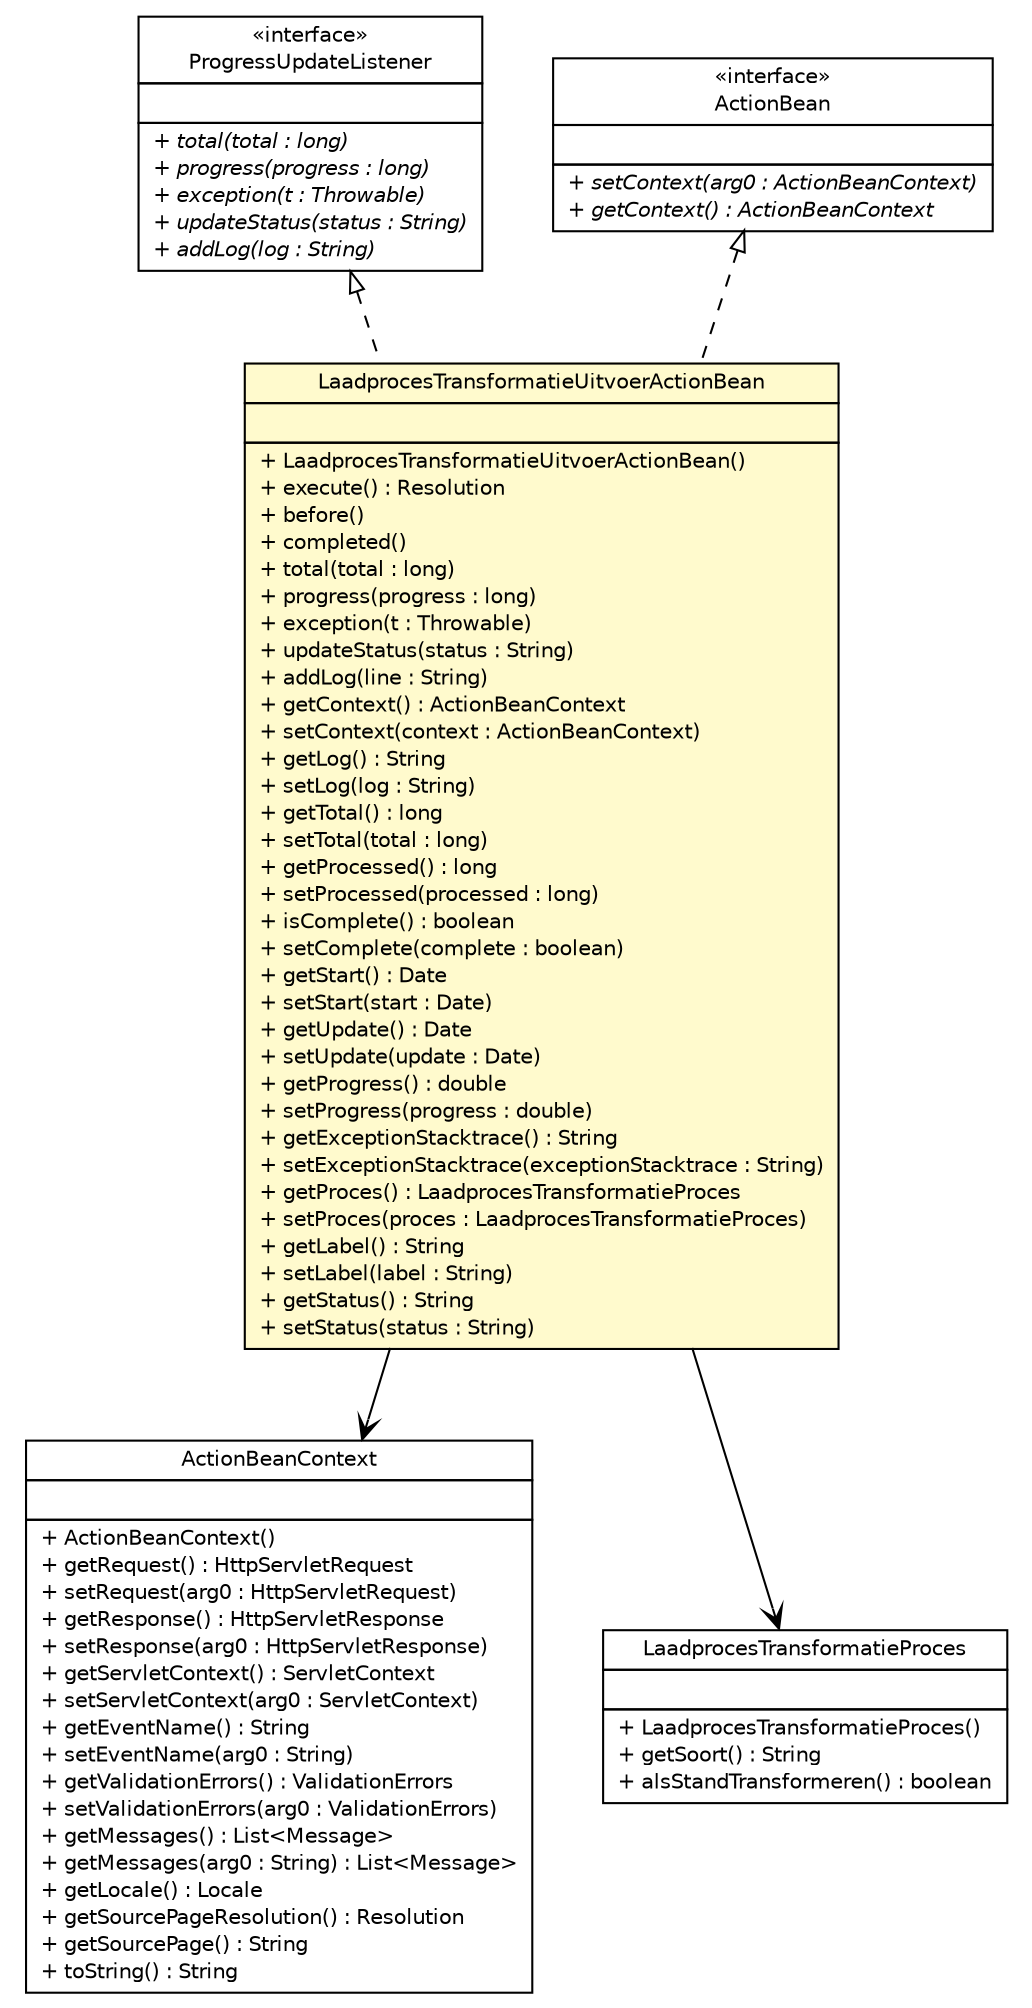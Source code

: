 #!/usr/local/bin/dot
#
# Class diagram 
# Generated by UMLGraph version R5_6-24-gf6e263 (http://www.umlgraph.org/)
#

digraph G {
	edge [fontname="Helvetica",fontsize=10,labelfontname="Helvetica",labelfontsize=10];
	node [fontname="Helvetica",fontsize=10,shape=plaintext];
	nodesep=0.25;
	ranksep=0.5;
	// nl.b3p.brmo.service.stripes.LaadprocesTransformatieUitvoerActionBean
	c1530 [label=<<table title="nl.b3p.brmo.service.stripes.LaadprocesTransformatieUitvoerActionBean" border="0" cellborder="1" cellspacing="0" cellpadding="2" port="p" bgcolor="lemonChiffon" href="./LaadprocesTransformatieUitvoerActionBean.html">
		<tr><td><table border="0" cellspacing="0" cellpadding="1">
<tr><td align="center" balign="center"> LaadprocesTransformatieUitvoerActionBean </td></tr>
		</table></td></tr>
		<tr><td><table border="0" cellspacing="0" cellpadding="1">
<tr><td align="left" balign="left">  </td></tr>
		</table></td></tr>
		<tr><td><table border="0" cellspacing="0" cellpadding="1">
<tr><td align="left" balign="left"> + LaadprocesTransformatieUitvoerActionBean() </td></tr>
<tr><td align="left" balign="left"> + execute() : Resolution </td></tr>
<tr><td align="left" balign="left"> + before() </td></tr>
<tr><td align="left" balign="left"> + completed() </td></tr>
<tr><td align="left" balign="left"> + total(total : long) </td></tr>
<tr><td align="left" balign="left"> + progress(progress : long) </td></tr>
<tr><td align="left" balign="left"> + exception(t : Throwable) </td></tr>
<tr><td align="left" balign="left"> + updateStatus(status : String) </td></tr>
<tr><td align="left" balign="left"> + addLog(line : String) </td></tr>
<tr><td align="left" balign="left"> + getContext() : ActionBeanContext </td></tr>
<tr><td align="left" balign="left"> + setContext(context : ActionBeanContext) </td></tr>
<tr><td align="left" balign="left"> + getLog() : String </td></tr>
<tr><td align="left" balign="left"> + setLog(log : String) </td></tr>
<tr><td align="left" balign="left"> + getTotal() : long </td></tr>
<tr><td align="left" balign="left"> + setTotal(total : long) </td></tr>
<tr><td align="left" balign="left"> + getProcessed() : long </td></tr>
<tr><td align="left" balign="left"> + setProcessed(processed : long) </td></tr>
<tr><td align="left" balign="left"> + isComplete() : boolean </td></tr>
<tr><td align="left" balign="left"> + setComplete(complete : boolean) </td></tr>
<tr><td align="left" balign="left"> + getStart() : Date </td></tr>
<tr><td align="left" balign="left"> + setStart(start : Date) </td></tr>
<tr><td align="left" balign="left"> + getUpdate() : Date </td></tr>
<tr><td align="left" balign="left"> + setUpdate(update : Date) </td></tr>
<tr><td align="left" balign="left"> + getProgress() : double </td></tr>
<tr><td align="left" balign="left"> + setProgress(progress : double) </td></tr>
<tr><td align="left" balign="left"> + getExceptionStacktrace() : String </td></tr>
<tr><td align="left" balign="left"> + setExceptionStacktrace(exceptionStacktrace : String) </td></tr>
<tr><td align="left" balign="left"> + getProces() : LaadprocesTransformatieProces </td></tr>
<tr><td align="left" balign="left"> + setProces(proces : LaadprocesTransformatieProces) </td></tr>
<tr><td align="left" balign="left"> + getLabel() : String </td></tr>
<tr><td align="left" balign="left"> + setLabel(label : String) </td></tr>
<tr><td align="left" balign="left"> + getStatus() : String </td></tr>
<tr><td align="left" balign="left"> + setStatus(status : String) </td></tr>
		</table></td></tr>
		</table>>, URL="./LaadprocesTransformatieUitvoerActionBean.html", fontname="Helvetica", fontcolor="black", fontsize=10.0];
	// nl.b3p.brmo.service.scanner.ProgressUpdateListener
	c1547 [label=<<table title="nl.b3p.brmo.service.scanner.ProgressUpdateListener" border="0" cellborder="1" cellspacing="0" cellpadding="2" port="p" href="../scanner/ProgressUpdateListener.html">
		<tr><td><table border="0" cellspacing="0" cellpadding="1">
<tr><td align="center" balign="center"> &#171;interface&#187; </td></tr>
<tr><td align="center" balign="center"> ProgressUpdateListener </td></tr>
		</table></td></tr>
		<tr><td><table border="0" cellspacing="0" cellpadding="1">
<tr><td align="left" balign="left">  </td></tr>
		</table></td></tr>
		<tr><td><table border="0" cellspacing="0" cellpadding="1">
<tr><td align="left" balign="left"><font face="Helvetica-Oblique" point-size="10.0"> + total(total : long) </font></td></tr>
<tr><td align="left" balign="left"><font face="Helvetica-Oblique" point-size="10.0"> + progress(progress : long) </font></td></tr>
<tr><td align="left" balign="left"><font face="Helvetica-Oblique" point-size="10.0"> + exception(t : Throwable) </font></td></tr>
<tr><td align="left" balign="left"><font face="Helvetica-Oblique" point-size="10.0"> + updateStatus(status : String) </font></td></tr>
<tr><td align="left" balign="left"><font face="Helvetica-Oblique" point-size="10.0"> + addLog(log : String) </font></td></tr>
		</table></td></tr>
		</table>>, URL="../scanner/ProgressUpdateListener.html", fontname="Helvetica", fontcolor="black", fontsize=10.0];
	//nl.b3p.brmo.service.stripes.LaadprocesTransformatieUitvoerActionBean implements net.sourceforge.stripes.action.ActionBean
	c1561:p -> c1530:p [dir=back,arrowtail=empty,style=dashed];
	//nl.b3p.brmo.service.stripes.LaadprocesTransformatieUitvoerActionBean implements nl.b3p.brmo.service.scanner.ProgressUpdateListener
	c1547:p -> c1530:p [dir=back,arrowtail=empty,style=dashed];
	// nl.b3p.brmo.service.stripes.LaadprocesTransformatieUitvoerActionBean NAVASSOC net.sourceforge.stripes.action.ActionBeanContext
	c1530:p -> c1562:p [taillabel="", label="", headlabel="", fontname="Helvetica", fontcolor="black", fontsize=10.0, color="black", arrowhead=open];
	// nl.b3p.brmo.service.stripes.LaadprocesTransformatieUitvoerActionBean NAVASSOC nl.b3p.brmo.persistence.staging.LaadprocesTransformatieProces
	c1530:p -> c1563:p [taillabel="", label="", headlabel="", fontname="Helvetica", fontcolor="black", fontsize=10.0, color="black", arrowhead=open];
	// net.sourceforge.stripes.action.ActionBean
	c1561 [label=<<table title="net.sourceforge.stripes.action.ActionBean" border="0" cellborder="1" cellspacing="0" cellpadding="2" port="p" href="http://java.sun.com/j2se/1.4.2/docs/api/net/sourceforge/stripes/action/ActionBean.html">
		<tr><td><table border="0" cellspacing="0" cellpadding="1">
<tr><td align="center" balign="center"> &#171;interface&#187; </td></tr>
<tr><td align="center" balign="center"> ActionBean </td></tr>
		</table></td></tr>
		<tr><td><table border="0" cellspacing="0" cellpadding="1">
<tr><td align="left" balign="left">  </td></tr>
		</table></td></tr>
		<tr><td><table border="0" cellspacing="0" cellpadding="1">
<tr><td align="left" balign="left"><font face="Helvetica-Oblique" point-size="10.0"> + setContext(arg0 : ActionBeanContext) </font></td></tr>
<tr><td align="left" balign="left"><font face="Helvetica-Oblique" point-size="10.0"> + getContext() : ActionBeanContext </font></td></tr>
		</table></td></tr>
		</table>>, URL="http://java.sun.com/j2se/1.4.2/docs/api/net/sourceforge/stripes/action/ActionBean.html", fontname="Helvetica", fontcolor="black", fontsize=10.0];
	// nl.b3p.brmo.persistence.staging.LaadprocesTransformatieProces
	c1563 [label=<<table title="nl.b3p.brmo.persistence.staging.LaadprocesTransformatieProces" border="0" cellborder="1" cellspacing="0" cellpadding="2" port="p" href="http://java.sun.com/j2se/1.4.2/docs/api/nl/b3p/brmo/persistence/staging/LaadprocesTransformatieProces.html">
		<tr><td><table border="0" cellspacing="0" cellpadding="1">
<tr><td align="center" balign="center"> LaadprocesTransformatieProces </td></tr>
		</table></td></tr>
		<tr><td><table border="0" cellspacing="0" cellpadding="1">
<tr><td align="left" balign="left">  </td></tr>
		</table></td></tr>
		<tr><td><table border="0" cellspacing="0" cellpadding="1">
<tr><td align="left" balign="left"> + LaadprocesTransformatieProces() </td></tr>
<tr><td align="left" balign="left"> + getSoort() : String </td></tr>
<tr><td align="left" balign="left"> + alsStandTransformeren() : boolean </td></tr>
		</table></td></tr>
		</table>>, URL="http://java.sun.com/j2se/1.4.2/docs/api/nl/b3p/brmo/persistence/staging/LaadprocesTransformatieProces.html", fontname="Helvetica", fontcolor="black", fontsize=10.0];
	// net.sourceforge.stripes.action.ActionBeanContext
	c1562 [label=<<table title="net.sourceforge.stripes.action.ActionBeanContext" border="0" cellborder="1" cellspacing="0" cellpadding="2" port="p" href="http://java.sun.com/j2se/1.4.2/docs/api/net/sourceforge/stripes/action/ActionBeanContext.html">
		<tr><td><table border="0" cellspacing="0" cellpadding="1">
<tr><td align="center" balign="center"> ActionBeanContext </td></tr>
		</table></td></tr>
		<tr><td><table border="0" cellspacing="0" cellpadding="1">
<tr><td align="left" balign="left">  </td></tr>
		</table></td></tr>
		<tr><td><table border="0" cellspacing="0" cellpadding="1">
<tr><td align="left" balign="left"> + ActionBeanContext() </td></tr>
<tr><td align="left" balign="left"> + getRequest() : HttpServletRequest </td></tr>
<tr><td align="left" balign="left"> + setRequest(arg0 : HttpServletRequest) </td></tr>
<tr><td align="left" balign="left"> + getResponse() : HttpServletResponse </td></tr>
<tr><td align="left" balign="left"> + setResponse(arg0 : HttpServletResponse) </td></tr>
<tr><td align="left" balign="left"> + getServletContext() : ServletContext </td></tr>
<tr><td align="left" balign="left"> + setServletContext(arg0 : ServletContext) </td></tr>
<tr><td align="left" balign="left"> + getEventName() : String </td></tr>
<tr><td align="left" balign="left"> + setEventName(arg0 : String) </td></tr>
<tr><td align="left" balign="left"> + getValidationErrors() : ValidationErrors </td></tr>
<tr><td align="left" balign="left"> + setValidationErrors(arg0 : ValidationErrors) </td></tr>
<tr><td align="left" balign="left"> + getMessages() : List&lt;Message&gt; </td></tr>
<tr><td align="left" balign="left"> + getMessages(arg0 : String) : List&lt;Message&gt; </td></tr>
<tr><td align="left" balign="left"> + getLocale() : Locale </td></tr>
<tr><td align="left" balign="left"> + getSourcePageResolution() : Resolution </td></tr>
<tr><td align="left" balign="left"> + getSourcePage() : String </td></tr>
<tr><td align="left" balign="left"> + toString() : String </td></tr>
		</table></td></tr>
		</table>>, URL="http://java.sun.com/j2se/1.4.2/docs/api/net/sourceforge/stripes/action/ActionBeanContext.html", fontname="Helvetica", fontcolor="black", fontsize=10.0];
}

